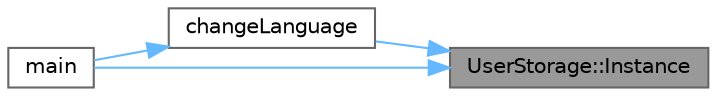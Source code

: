 digraph "UserStorage::Instance"
{
 // LATEX_PDF_SIZE
  bgcolor="transparent";
  edge [fontname=Helvetica,fontsize=10,labelfontname=Helvetica,labelfontsize=10];
  node [fontname=Helvetica,fontsize=10,shape=box,height=0.2,width=0.4];
  rankdir="RL";
  Node1 [label="UserStorage::Instance",height=0.2,width=0.4,color="gray40", fillcolor="grey60", style="filled", fontcolor="black",tooltip="Метод получения экземпляра класса-одиночки UserStorage"];
  Node1 -> Node2 [dir="back",color="steelblue1",style="solid"];
  Node2 [label="changeLanguage",height=0.2,width=0.4,color="grey40", fillcolor="white", style="filled",URL="$cursovaya_8cpp.html#aaab5e40c5651939de700fd45f93f39f1",tooltip="Процедура смены языка пользовательского интерфейса бота"];
  Node2 -> Node3 [dir="back",color="steelblue1",style="solid"];
  Node3 [label="main",height=0.2,width=0.4,color="grey40", fillcolor="white", style="filled",URL="$cursovaya_8cpp.html#ae66f6b31b5ad750f1fe042a706a4e3d4",tooltip="Точка входа в приложение"];
  Node1 -> Node3 [dir="back",color="steelblue1",style="solid"];
}
